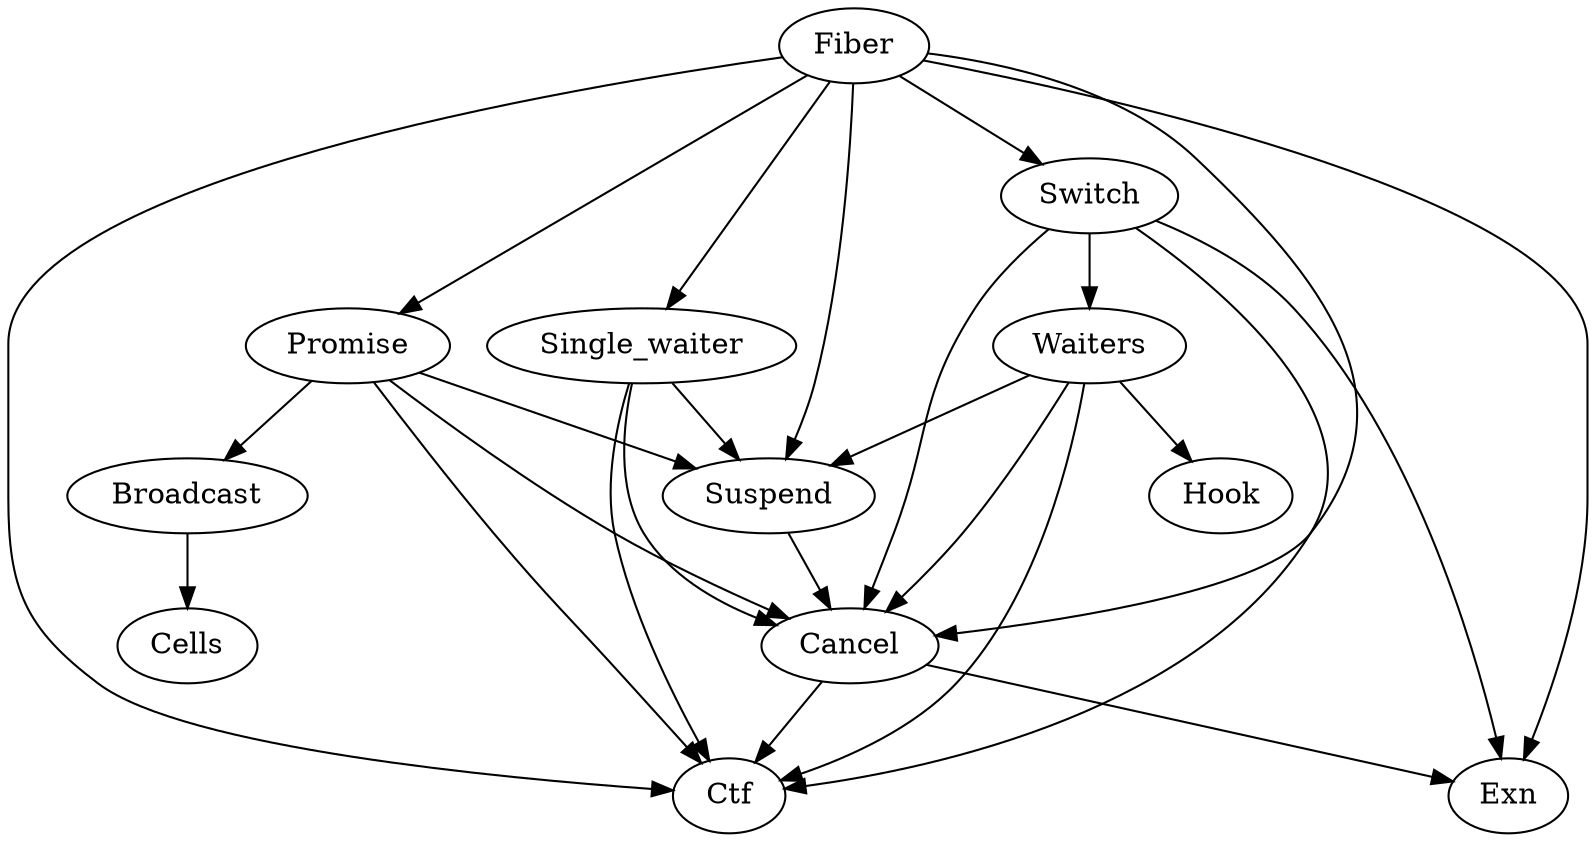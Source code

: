 digraph G {
Broadcast -> Cells 
Cancel -> Exn 
Cancel -> Ctf 
Fiber -> Switch 
Fiber -> Suspend 
Fiber -> Single_waiter 
Fiber -> Promise 
Fiber -> Exn 
Fiber -> Ctf 
Fiber -> Cancel 
Promise -> Suspend 
Promise -> Ctf 
Promise -> Cancel 
Promise -> Broadcast 
Single_waiter -> Suspend 
Single_waiter -> Ctf 
Single_waiter -> Cancel 
Suspend -> Cancel 
Switch -> Waiters 
Switch -> Exn 
Switch -> Ctf 
Switch -> Cancel 
Waiters -> Suspend 
Waiters -> Hook 
Waiters -> Ctf 
Waiters -> Cancel 
}
